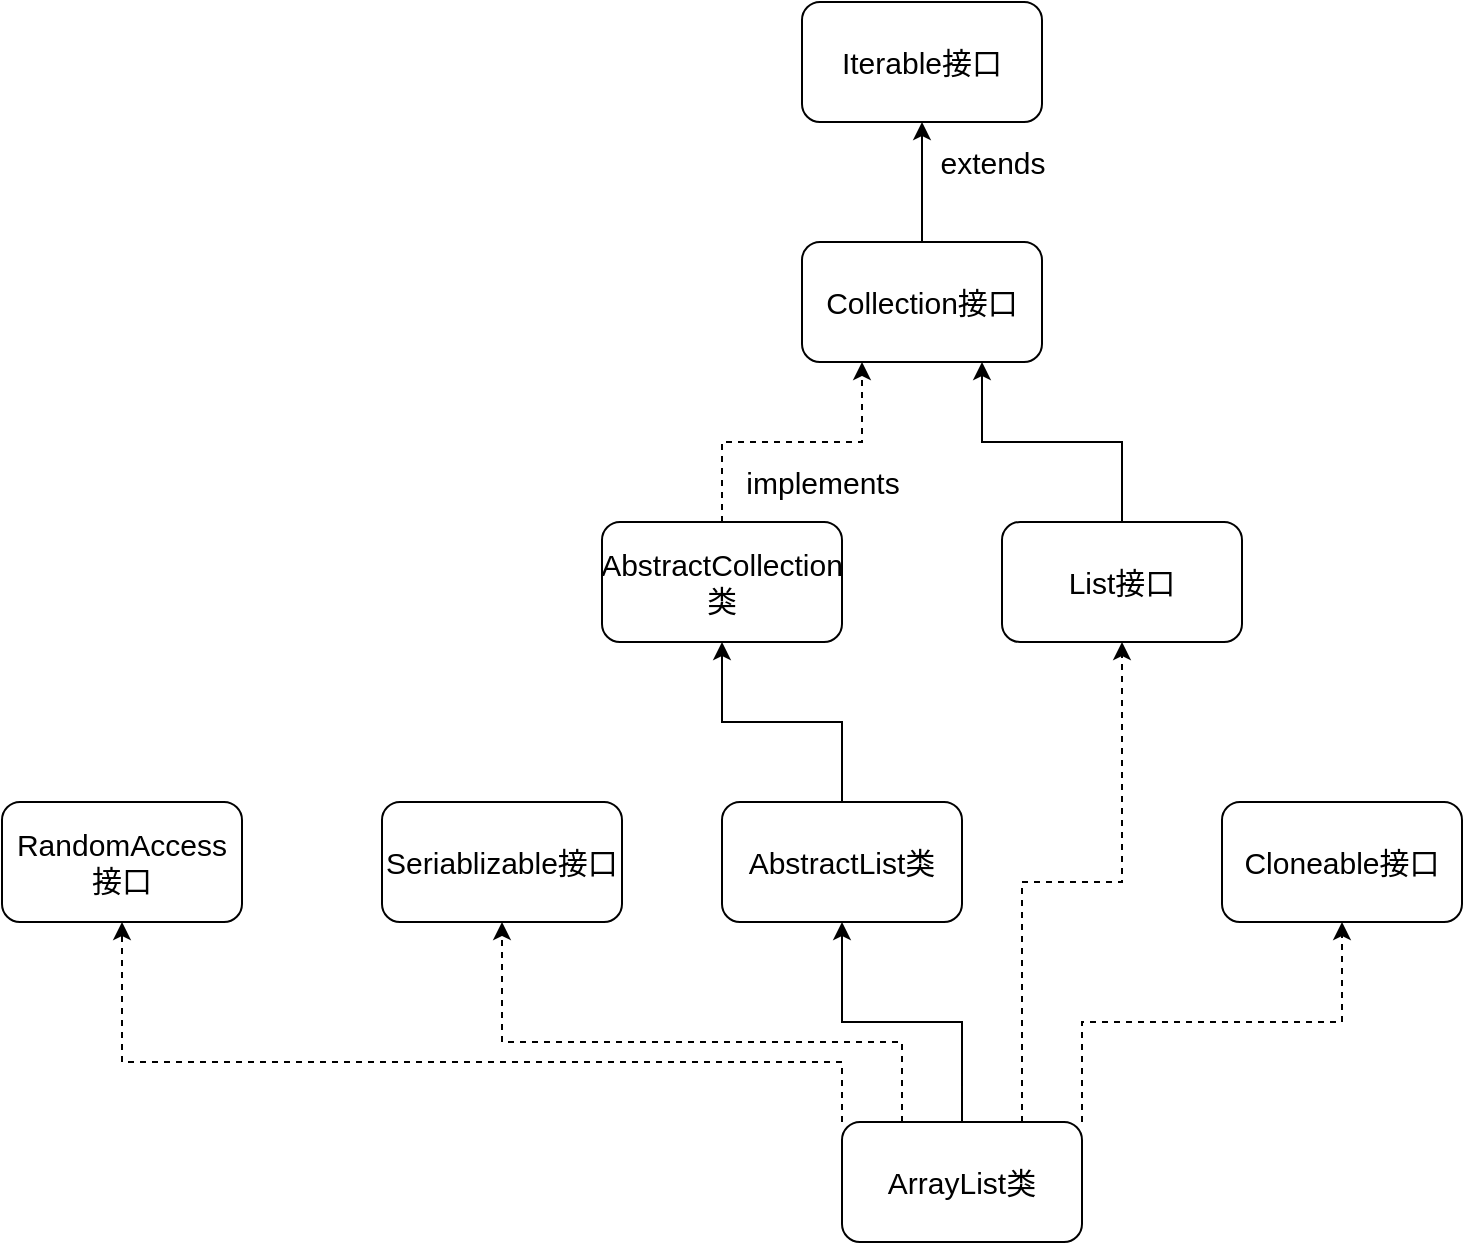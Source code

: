 <mxfile version="14.6.5" type="github">
  <diagram id="11sbWVLx3nHT6dPwUtk1" name="Page-1">
    <mxGraphModel dx="1695" dy="450" grid="1" gridSize="10" guides="1" tooltips="1" connect="1" arrows="1" fold="1" page="1" pageScale="1" pageWidth="827" pageHeight="1169" math="0" shadow="0">
      <root>
        <mxCell id="0" />
        <mxCell id="1" parent="0" />
        <mxCell id="iJjQRWK0N4of0FzMb4Ga-1" value="" style="edgeStyle=orthogonalEdgeStyle;rounded=0;orthogonalLoop=1;jettySize=auto;html=1;entryX=0.75;entryY=1;entryDx=0;entryDy=0;fontSize=15;" edge="1" parent="1" source="iJjQRWK0N4of0FzMb4Ga-2" target="iJjQRWK0N4of0FzMb4Ga-4">
          <mxGeometry relative="1" as="geometry" />
        </mxCell>
        <mxCell id="iJjQRWK0N4of0FzMb4Ga-2" value="List接口" style="rounded=1;whiteSpace=wrap;html=1;fontSize=15;" vertex="1" parent="1">
          <mxGeometry x="400" y="280" width="120" height="60" as="geometry" />
        </mxCell>
        <mxCell id="iJjQRWK0N4of0FzMb4Ga-3" value="" style="edgeStyle=orthogonalEdgeStyle;rounded=0;orthogonalLoop=1;jettySize=auto;html=1;fontSize=15;" edge="1" parent="1" source="iJjQRWK0N4of0FzMb4Ga-4" target="iJjQRWK0N4of0FzMb4Ga-5">
          <mxGeometry relative="1" as="geometry" />
        </mxCell>
        <mxCell id="iJjQRWK0N4of0FzMb4Ga-4" value="Collection接口" style="whiteSpace=wrap;html=1;rounded=1;fontSize=15;" vertex="1" parent="1">
          <mxGeometry x="300" y="140" width="120" height="60" as="geometry" />
        </mxCell>
        <mxCell id="iJjQRWK0N4of0FzMb4Ga-5" value="Iterable接口" style="whiteSpace=wrap;html=1;rounded=1;fontSize=15;" vertex="1" parent="1">
          <mxGeometry x="300" y="20" width="120" height="60" as="geometry" />
        </mxCell>
        <mxCell id="iJjQRWK0N4of0FzMb4Ga-6" value="" style="edgeStyle=orthogonalEdgeStyle;rounded=0;orthogonalLoop=1;jettySize=auto;html=1;entryX=0.25;entryY=1;entryDx=0;entryDy=0;dashed=1;fontSize=15;" edge="1" parent="1" source="iJjQRWK0N4of0FzMb4Ga-8" target="iJjQRWK0N4of0FzMb4Ga-4">
          <mxGeometry relative="1" as="geometry" />
        </mxCell>
        <mxCell id="iJjQRWK0N4of0FzMb4Ga-7" value="implements" style="edgeLabel;html=1;align=center;verticalAlign=middle;resizable=0;points=[];fontSize=15;" vertex="1" connectable="0" parent="iJjQRWK0N4of0FzMb4Ga-6">
          <mxGeometry x="0.107" y="-1" relative="1" as="geometry">
            <mxPoint x="6.67" y="19" as="offset" />
          </mxGeometry>
        </mxCell>
        <mxCell id="iJjQRWK0N4of0FzMb4Ga-8" value="&lt;div style=&quot;font-size: 15px;&quot;&gt;AbstractCollection类&lt;/div&gt;" style="rounded=1;whiteSpace=wrap;html=1;fontSize=15;" vertex="1" parent="1">
          <mxGeometry x="200" y="280" width="120" height="60" as="geometry" />
        </mxCell>
        <mxCell id="iJjQRWK0N4of0FzMb4Ga-9" style="edgeStyle=orthogonalEdgeStyle;rounded=0;orthogonalLoop=1;jettySize=auto;html=1;entryX=0.5;entryY=1;entryDx=0;entryDy=0;dashed=1;fontSize=15;exitX=0.75;exitY=0;exitDx=0;exitDy=0;" edge="1" parent="1" source="iJjQRWK0N4of0FzMb4Ga-14" target="iJjQRWK0N4of0FzMb4Ga-2">
          <mxGeometry relative="1" as="geometry" />
        </mxCell>
        <mxCell id="iJjQRWK0N4of0FzMb4Ga-10" style="edgeStyle=orthogonalEdgeStyle;rounded=0;orthogonalLoop=1;jettySize=auto;html=1;entryX=0.5;entryY=1;entryDx=0;entryDy=0;dashed=1;fontSize=15;exitX=1;exitY=0;exitDx=0;exitDy=0;" edge="1" parent="1" source="iJjQRWK0N4of0FzMb4Ga-14" target="iJjQRWK0N4of0FzMb4Ga-15">
          <mxGeometry relative="1" as="geometry">
            <mxPoint x="420" y="570" as="sourcePoint" />
          </mxGeometry>
        </mxCell>
        <mxCell id="iJjQRWK0N4of0FzMb4Ga-11" style="edgeStyle=orthogonalEdgeStyle;rounded=0;orthogonalLoop=1;jettySize=auto;html=1;entryX=0.5;entryY=1;entryDx=0;entryDy=0;fontSize=15;" edge="1" parent="1" source="iJjQRWK0N4of0FzMb4Ga-14" target="iJjQRWK0N4of0FzMb4Ga-18">
          <mxGeometry relative="1" as="geometry" />
        </mxCell>
        <mxCell id="iJjQRWK0N4of0FzMb4Ga-12" style="edgeStyle=orthogonalEdgeStyle;rounded=0;orthogonalLoop=1;jettySize=auto;html=1;exitX=0.25;exitY=0;exitDx=0;exitDy=0;entryX=0.5;entryY=1;entryDx=0;entryDy=0;dashed=1;fontSize=15;" edge="1" parent="1" source="iJjQRWK0N4of0FzMb4Ga-14" target="iJjQRWK0N4of0FzMb4Ga-19">
          <mxGeometry relative="1" as="geometry">
            <Array as="points">
              <mxPoint x="350" y="540" />
              <mxPoint x="150" y="540" />
            </Array>
          </mxGeometry>
        </mxCell>
        <mxCell id="iJjQRWK0N4of0FzMb4Ga-13" style="edgeStyle=orthogonalEdgeStyle;rounded=0;orthogonalLoop=1;jettySize=auto;html=1;exitX=0;exitY=0;exitDx=0;exitDy=0;dashed=1;fontSize=15;" edge="1" parent="1" source="iJjQRWK0N4of0FzMb4Ga-14" target="iJjQRWK0N4of0FzMb4Ga-16">
          <mxGeometry relative="1" as="geometry">
            <Array as="points">
              <mxPoint x="320" y="550" />
              <mxPoint x="-40" y="550" />
            </Array>
          </mxGeometry>
        </mxCell>
        <mxCell id="iJjQRWK0N4of0FzMb4Ga-14" value="&lt;div style=&quot;font-size: 15px&quot;&gt;ArrayList类&lt;/div&gt;" style="rounded=1;whiteSpace=wrap;html=1;fontSize=15;" vertex="1" parent="1">
          <mxGeometry x="320" y="580" width="120" height="60" as="geometry" />
        </mxCell>
        <mxCell id="iJjQRWK0N4of0FzMb4Ga-15" value="Cloneable接口" style="rounded=1;whiteSpace=wrap;html=1;fontSize=15;" vertex="1" parent="1">
          <mxGeometry x="510" y="420" width="120" height="60" as="geometry" />
        </mxCell>
        <mxCell id="iJjQRWK0N4of0FzMb4Ga-16" value="RandomAccess接口" style="rounded=1;whiteSpace=wrap;html=1;fontSize=15;" vertex="1" parent="1">
          <mxGeometry x="-100" y="420" width="120" height="60" as="geometry" />
        </mxCell>
        <mxCell id="iJjQRWK0N4of0FzMb4Ga-17" style="edgeStyle=orthogonalEdgeStyle;rounded=0;orthogonalLoop=1;jettySize=auto;html=1;exitX=0.5;exitY=0;exitDx=0;exitDy=0;entryX=0.5;entryY=1;entryDx=0;entryDy=0;fontSize=15;" edge="1" parent="1" source="iJjQRWK0N4of0FzMb4Ga-18" target="iJjQRWK0N4of0FzMb4Ga-8">
          <mxGeometry relative="1" as="geometry" />
        </mxCell>
        <mxCell id="iJjQRWK0N4of0FzMb4Ga-18" value="AbstractList类" style="rounded=1;whiteSpace=wrap;html=1;fontSize=15;" vertex="1" parent="1">
          <mxGeometry x="260" y="420" width="120" height="60" as="geometry" />
        </mxCell>
        <mxCell id="iJjQRWK0N4of0FzMb4Ga-19" value="Seriablizable接口" style="rounded=1;whiteSpace=wrap;html=1;fontSize=15;" vertex="1" parent="1">
          <mxGeometry x="90" y="420" width="120" height="60" as="geometry" />
        </mxCell>
        <mxCell id="iJjQRWK0N4of0FzMb4Ga-20" value="extends" style="text;html=1;align=center;verticalAlign=middle;resizable=0;points=[];autosize=1;fontSize=15;" vertex="1" parent="1">
          <mxGeometry x="360" y="90" width="70" height="20" as="geometry" />
        </mxCell>
      </root>
    </mxGraphModel>
  </diagram>
</mxfile>
